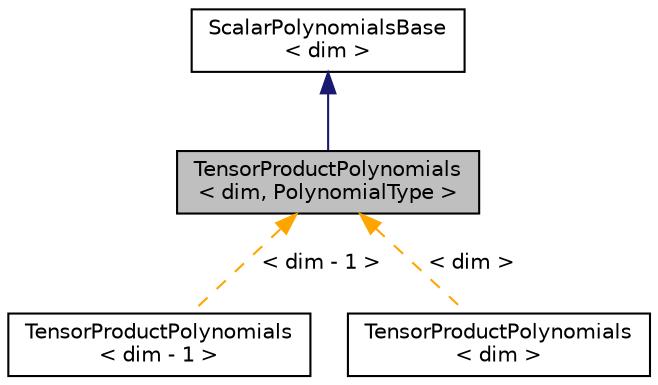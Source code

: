 digraph "TensorProductPolynomials&lt; dim, PolynomialType &gt;"
{
 // LATEX_PDF_SIZE
  edge [fontname="Helvetica",fontsize="10",labelfontname="Helvetica",labelfontsize="10"];
  node [fontname="Helvetica",fontsize="10",shape=record];
  Node1 [label="TensorProductPolynomials\l\< dim, PolynomialType \>",height=0.2,width=0.4,color="black", fillcolor="grey75", style="filled", fontcolor="black",tooltip=" "];
  Node2 -> Node1 [dir="back",color="midnightblue",fontsize="10",style="solid",fontname="Helvetica"];
  Node2 [label="ScalarPolynomialsBase\l\< dim \>",height=0.2,width=0.4,color="black", fillcolor="white", style="filled",URL="$classScalarPolynomialsBase_3_01dim_01_4.html",tooltip=" "];
  Node1 -> Node3 [dir="back",color="orange",fontsize="10",style="dashed",label=" \< dim - 1 \>" ,fontname="Helvetica"];
  Node3 [label="TensorProductPolynomials\l\< dim - 1 \>",height=0.2,width=0.4,color="black", fillcolor="white", style="filled",URL="$classTensorProductPolynomials.html",tooltip=" "];
  Node1 -> Node4 [dir="back",color="orange",fontsize="10",style="dashed",label=" \< dim \>" ,fontname="Helvetica"];
  Node4 [label="TensorProductPolynomials\l\< dim \>",height=0.2,width=0.4,color="black", fillcolor="white", style="filled",URL="$classTensorProductPolynomials.html",tooltip=" "];
}
